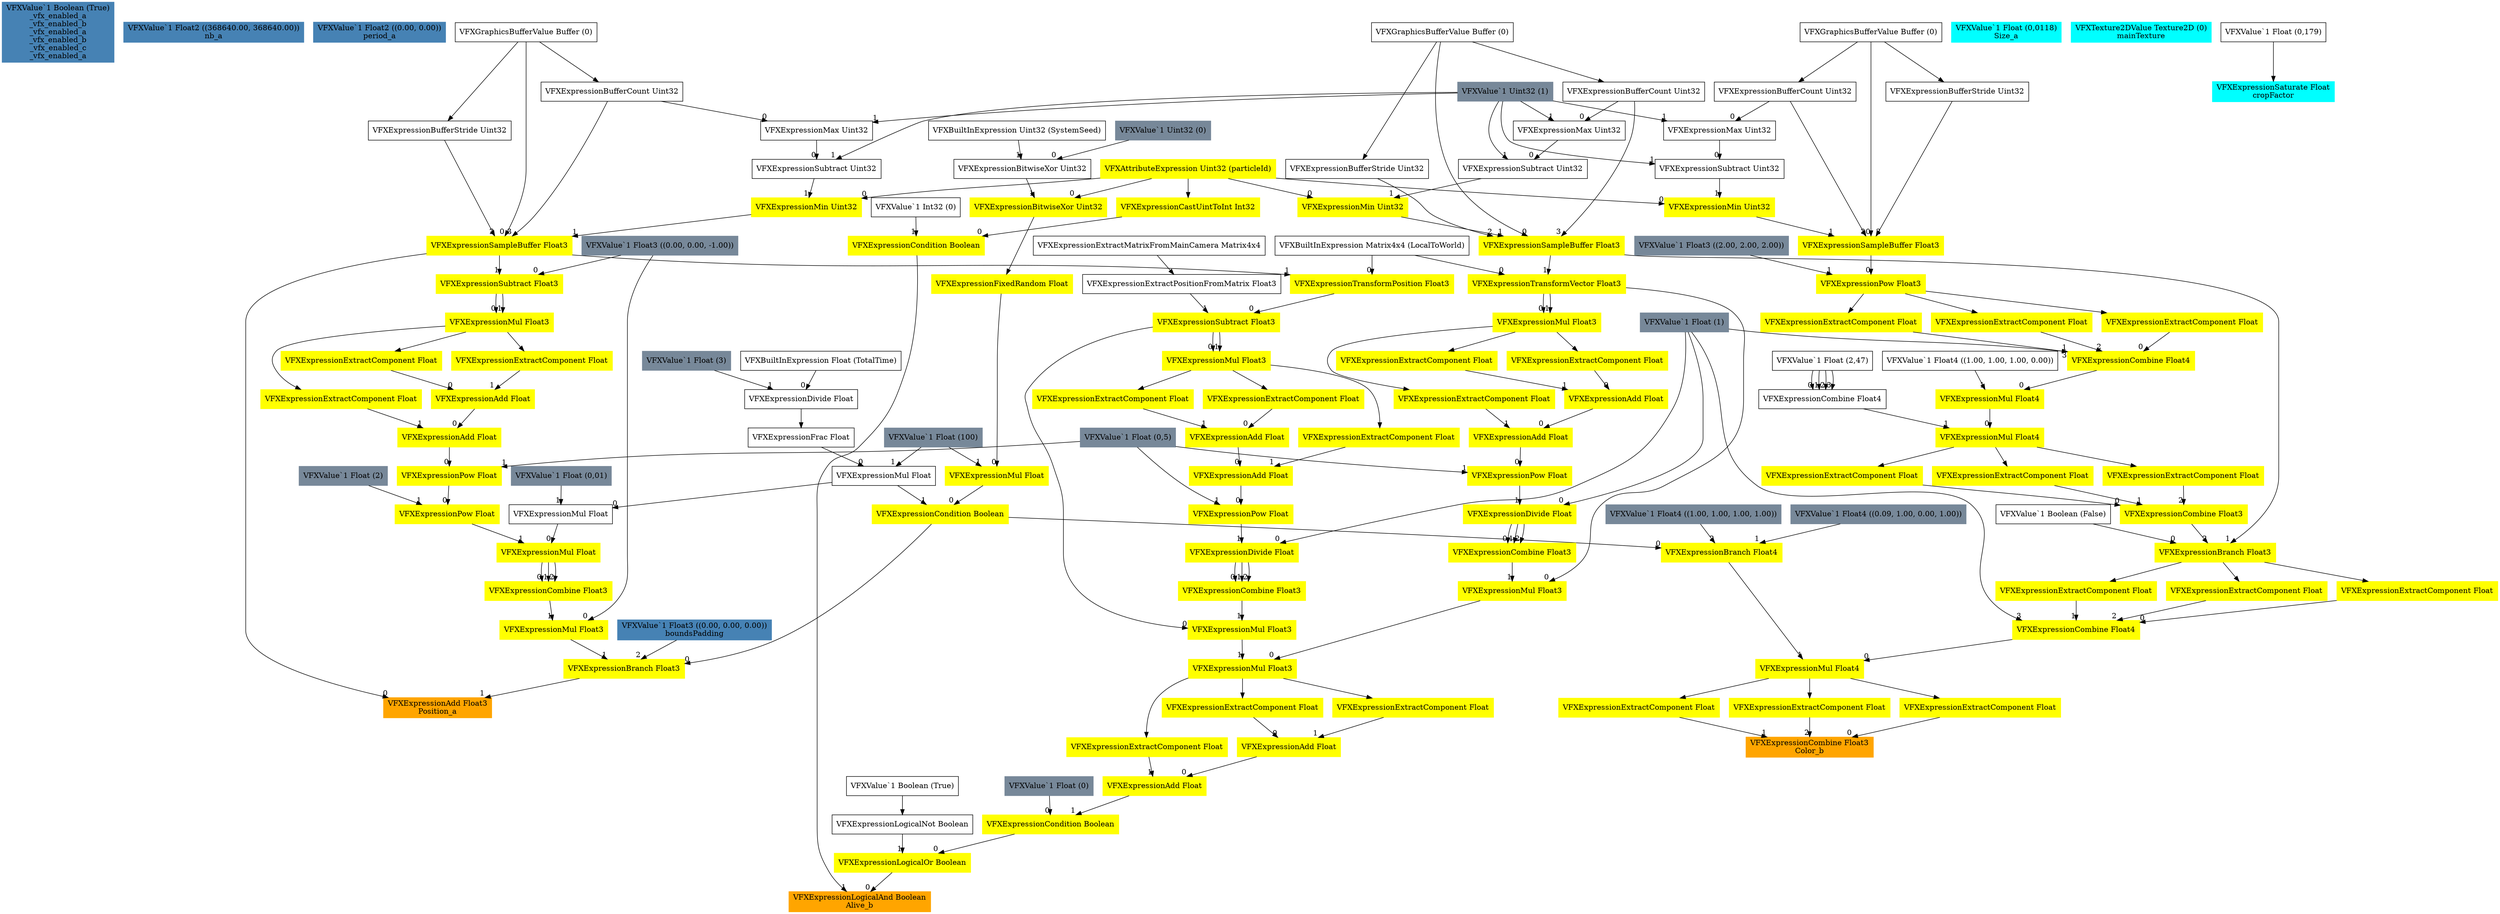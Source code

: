 digraph G {
node0 [shape="box" color="steelblue" style="filled" label="VFXValue`1 Boolean (True)
_vfx_enabled_a
_vfx_enabled_b
_vfx_enabled_a
_vfx_enabled_b
_vfx_enabled_c
_vfx_enabled_a"]
node1 [shape="box" color="steelblue" style="filled" label="VFXValue`1 Float2 ((368640.00, 368640.00))
nb_a"]
node2 [shape="box" color="steelblue" style="filled" label="VFXValue`1 Float2 ((0.00, 0.00))
period_a"]
node3 [shape="box" color="steelblue" style="filled" label="VFXValue`1 Float3 ((0.00, 0.00, 0.00))
boundsPadding"]
node4 [shape="box" color="orange" style="filled" label="VFXExpressionAdd Float3
Position_a"]
node5 [shape="box" color="yellow" style="filled" label="VFXExpressionSampleBuffer Float3"]
node6 [shape="box" label="VFXGraphicsBufferValue Buffer (0)"]
node7 [shape="box" color="yellow" style="filled" label="VFXExpressionMin Uint32"]
node8 [shape="box" color="yellow" style="filled" label="VFXAttributeExpression Uint32 (particleId)"]
node9 [shape="box" label="VFXExpressionSubtract Uint32"]
node10 [shape="box" label="VFXExpressionMax Uint32"]
node11 [shape="box" label="VFXExpressionBufferCount Uint32"]
node12 [shape="box" color="lightslategray" style="filled" label="VFXValue`1 Uint32 (1)"]
node13 [shape="box" label="VFXExpressionBufferStride Uint32"]
node14 [shape="box" color="yellow" style="filled" label="VFXExpressionBranch Float3"]
node15 [shape="box" color="yellow" style="filled" label="VFXExpressionCondition Boolean"]
node16 [shape="box" color="yellow" style="filled" label="VFXExpressionMul Float"]
node17 [shape="box" color="yellow" style="filled" label="VFXExpressionFixedRandom Float"]
node18 [shape="box" color="yellow" style="filled" label="VFXExpressionBitwiseXor Uint32"]
node19 [shape="box" label="VFXExpressionBitwiseXor Uint32"]
node20 [shape="box" color="lightslategray" style="filled" label="VFXValue`1 Uint32 (0)"]
node21 [shape="box" label="VFXBuiltInExpression Uint32 (SystemSeed)"]
node22 [shape="box" color="lightslategray" style="filled" label="VFXValue`1 Float (100)"]
node23 [shape="box" label="VFXExpressionMul Float"]
node24 [shape="box" label="VFXExpressionFrac Float"]
node25 [shape="box" label="VFXExpressionDivide Float"]
node26 [shape="box" label="VFXBuiltInExpression Float (TotalTime)"]
node27 [shape="box" color="lightslategray" style="filled" label="VFXValue`1 Float (3)"]
node28 [shape="box" color="yellow" style="filled" label="VFXExpressionMul Float3"]
node29 [shape="box" color="lightslategray" style="filled" label="VFXValue`1 Float3 ((0.00, 0.00, -1.00))"]
node30 [shape="box" color="yellow" style="filled" label="VFXExpressionCombine Float3"]
node31 [shape="box" color="yellow" style="filled" label="VFXExpressionMul Float"]
node32 [shape="box" label="VFXExpressionMul Float"]
node33 [shape="box" color="lightslategray" style="filled" label="VFXValue`1 Float (0,01)"]
node34 [shape="box" color="yellow" style="filled" label="VFXExpressionPow Float"]
node35 [shape="box" color="yellow" style="filled" label="VFXExpressionPow Float"]
node36 [shape="box" color="yellow" style="filled" label="VFXExpressionAdd Float"]
node37 [shape="box" color="yellow" style="filled" label="VFXExpressionAdd Float"]
node38 [shape="box" color="yellow" style="filled" label="VFXExpressionExtractComponent Float"]
node39 [shape="box" color="yellow" style="filled" label="VFXExpressionMul Float3"]
node40 [shape="box" color="yellow" style="filled" label="VFXExpressionSubtract Float3"]
node41 [shape="box" color="yellow" style="filled" label="VFXExpressionExtractComponent Float"]
node42 [shape="box" color="yellow" style="filled" label="VFXExpressionExtractComponent Float"]
node43 [shape="box" color="lightslategray" style="filled" label="VFXValue`1 Float (0,5)"]
node44 [shape="box" color="lightslategray" style="filled" label="VFXValue`1 Float (2)"]
node45 [shape="box" color="orange" style="filled" label="VFXExpressionCombine Float3
Color_b"]
node46 [shape="box" color="yellow" style="filled" label="VFXExpressionExtractComponent Float"]
node47 [shape="box" color="yellow" style="filled" label="VFXExpressionMul Float4"]
node48 [shape="box" color="yellow" style="filled" label="VFXExpressionCombine Float4"]
node49 [shape="box" color="yellow" style="filled" label="VFXExpressionExtractComponent Float"]
node50 [shape="box" color="yellow" style="filled" label="VFXExpressionBranch Float3"]
node51 [shape="box" label="VFXValue`1 Boolean (False)"]
node52 [shape="box" color="yellow" style="filled" label="VFXExpressionSampleBuffer Float3"]
node53 [shape="box" label="VFXGraphicsBufferValue Buffer (0)"]
node54 [shape="box" color="yellow" style="filled" label="VFXExpressionMin Uint32"]
node55 [shape="box" label="VFXExpressionSubtract Uint32"]
node56 [shape="box" label="VFXExpressionMax Uint32"]
node57 [shape="box" label="VFXExpressionBufferCount Uint32"]
node58 [shape="box" label="VFXExpressionBufferStride Uint32"]
node59 [shape="box" color="yellow" style="filled" label="VFXExpressionCombine Float3"]
node60 [shape="box" color="yellow" style="filled" label="VFXExpressionExtractComponent Float"]
node61 [shape="box" color="yellow" style="filled" label="VFXExpressionMul Float4"]
node62 [shape="box" color="yellow" style="filled" label="VFXExpressionMul Float4"]
node63 [shape="box" color="yellow" style="filled" label="VFXExpressionCombine Float4"]
node64 [shape="box" color="yellow" style="filled" label="VFXExpressionExtractComponent Float"]
node65 [shape="box" color="yellow" style="filled" label="VFXExpressionPow Float3"]
node66 [shape="box" color="yellow" style="filled" label="VFXExpressionSampleBuffer Float3"]
node67 [shape="box" label="VFXGraphicsBufferValue Buffer (0)"]
node68 [shape="box" color="yellow" style="filled" label="VFXExpressionMin Uint32"]
node69 [shape="box" label="VFXExpressionSubtract Uint32"]
node70 [shape="box" label="VFXExpressionMax Uint32"]
node71 [shape="box" label="VFXExpressionBufferCount Uint32"]
node72 [shape="box" label="VFXExpressionBufferStride Uint32"]
node73 [shape="box" color="lightslategray" style="filled" label="VFXValue`1 Float3 ((2.00, 2.00, 2.00))"]
node74 [shape="box" color="yellow" style="filled" label="VFXExpressionExtractComponent Float"]
node75 [shape="box" color="yellow" style="filled" label="VFXExpressionExtractComponent Float"]
node76 [shape="box" color="lightslategray" style="filled" label="VFXValue`1 Float (1)"]
node77 [shape="box" label="VFXValue`1 Float4 ((1.00, 1.00, 1.00, 0.00))"]
node78 [shape="box" label="VFXExpressionCombine Float4"]
node79 [shape="box" label="VFXValue`1 Float (2,47)"]
node80 [shape="box" color="yellow" style="filled" label="VFXExpressionExtractComponent Float"]
node81 [shape="box" color="yellow" style="filled" label="VFXExpressionExtractComponent Float"]
node82 [shape="box" color="yellow" style="filled" label="VFXExpressionExtractComponent Float"]
node83 [shape="box" color="yellow" style="filled" label="VFXExpressionExtractComponent Float"]
node84 [shape="box" color="yellow" style="filled" label="VFXExpressionBranch Float4"]
node85 [shape="box" color="lightslategray" style="filled" label="VFXValue`1 Float4 ((0.09, 1.00, 0.00, 1.00))"]
node86 [shape="box" color="lightslategray" style="filled" label="VFXValue`1 Float4 ((1.00, 1.00, 1.00, 1.00))"]
node87 [shape="box" color="yellow" style="filled" label="VFXExpressionExtractComponent Float"]
node88 [shape="box" color="yellow" style="filled" label="VFXExpressionExtractComponent Float"]
node89 [shape="box" color="cyan" style="filled" label="VFXValue`1 Float (0,0118)
Size_a"]
node90 [shape="box" color="orange" style="filled" label="VFXExpressionLogicalAnd Boolean
Alive_b"]
node91 [shape="box" color="yellow" style="filled" label="VFXExpressionLogicalOr Boolean"]
node92 [shape="box" color="yellow" style="filled" label="VFXExpressionCondition Boolean"]
node93 [shape="box" color="lightslategray" style="filled" label="VFXValue`1 Float (0)"]
node94 [shape="box" color="yellow" style="filled" label="VFXExpressionAdd Float"]
node95 [shape="box" color="yellow" style="filled" label="VFXExpressionAdd Float"]
node96 [shape="box" color="yellow" style="filled" label="VFXExpressionExtractComponent Float"]
node97 [shape="box" color="yellow" style="filled" label="VFXExpressionMul Float3"]
node98 [shape="box" color="yellow" style="filled" label="VFXExpressionMul Float3"]
node99 [shape="box" color="yellow" style="filled" label="VFXExpressionTransformVector Float3"]
node100 [shape="box" label="VFXBuiltInExpression Matrix4x4 (LocalToWorld)"]
node101 [shape="box" color="yellow" style="filled" label="VFXExpressionCombine Float3"]
node102 [shape="box" color="yellow" style="filled" label="VFXExpressionDivide Float"]
node103 [shape="box" color="yellow" style="filled" label="VFXExpressionPow Float"]
node104 [shape="box" color="yellow" style="filled" label="VFXExpressionAdd Float"]
node105 [shape="box" color="yellow" style="filled" label="VFXExpressionAdd Float"]
node106 [shape="box" color="yellow" style="filled" label="VFXExpressionExtractComponent Float"]
node107 [shape="box" color="yellow" style="filled" label="VFXExpressionMul Float3"]
node108 [shape="box" color="yellow" style="filled" label="VFXExpressionExtractComponent Float"]
node109 [shape="box" color="yellow" style="filled" label="VFXExpressionExtractComponent Float"]
node110 [shape="box" color="yellow" style="filled" label="VFXExpressionMul Float3"]
node111 [shape="box" color="yellow" style="filled" label="VFXExpressionSubtract Float3"]
node112 [shape="box" color="yellow" style="filled" label="VFXExpressionTransformPosition Float3"]
node113 [shape="box" label="VFXExpressionExtractPositionFromMatrix Float3"]
node114 [shape="box" label="VFXExpressionExtractMatrixFromMainCamera Matrix4x4"]
node115 [shape="box" color="yellow" style="filled" label="VFXExpressionCombine Float3"]
node116 [shape="box" color="yellow" style="filled" label="VFXExpressionDivide Float"]
node117 [shape="box" color="yellow" style="filled" label="VFXExpressionPow Float"]
node118 [shape="box" color="yellow" style="filled" label="VFXExpressionAdd Float"]
node119 [shape="box" color="yellow" style="filled" label="VFXExpressionAdd Float"]
node120 [shape="box" color="yellow" style="filled" label="VFXExpressionExtractComponent Float"]
node121 [shape="box" color="yellow" style="filled" label="VFXExpressionMul Float3"]
node122 [shape="box" color="yellow" style="filled" label="VFXExpressionExtractComponent Float"]
node123 [shape="box" color="yellow" style="filled" label="VFXExpressionExtractComponent Float"]
node124 [shape="box" color="yellow" style="filled" label="VFXExpressionExtractComponent Float"]
node125 [shape="box" color="yellow" style="filled" label="VFXExpressionExtractComponent Float"]
node126 [shape="box" label="VFXExpressionLogicalNot Boolean"]
node127 [shape="box" label="VFXValue`1 Boolean (True)"]
node128 [shape="box" color="yellow" style="filled" label="VFXExpressionCondition Boolean"]
node129 [shape="box" color="yellow" style="filled" label="VFXExpressionCastUintToInt Int32"]
node130 [shape="box" label="VFXValue`1 Int32 (0)"]
node131 [shape="box" color="cyan" style="filled" label="VFXTexture2DValue Texture2D (0)
mainTexture"]
node132 [shape="box" color="cyan" style="filled" label="VFXExpressionSaturate Float
cropFactor"]
node133 [shape="box" label="VFXValue`1 Float (0,179)"]
node5 -> node4 [headlabel="0"]
node14 -> node4 [headlabel="1"]
node6 -> node5 [headlabel="0"]
node7 -> node5 [headlabel="1"]
node13 -> node5 [headlabel="2"]
node11 -> node5 [headlabel="3"]
node8 -> node7 [headlabel="0"]
node9 -> node7 [headlabel="1"]
node10 -> node9 [headlabel="0"]
node12 -> node9 [headlabel="1"]
node11 -> node10 [headlabel="0"]
node12 -> node10 [headlabel="1"]
node6 -> node11 
node6 -> node13 
node15 -> node14 [headlabel="0"]
node28 -> node14 [headlabel="1"]
node3 -> node14 [headlabel="2"]
node16 -> node15 [headlabel="0"]
node23 -> node15 [headlabel="1"]
node17 -> node16 [headlabel="0"]
node22 -> node16 [headlabel="1"]
node18 -> node17 
node8 -> node18 [headlabel="0"]
node19 -> node18 [headlabel="1"]
node20 -> node19 [headlabel="0"]
node21 -> node19 [headlabel="1"]
node24 -> node23 [headlabel="0"]
node22 -> node23 [headlabel="1"]
node25 -> node24 
node26 -> node25 [headlabel="0"]
node27 -> node25 [headlabel="1"]
node29 -> node28 [headlabel="0"]
node30 -> node28 [headlabel="1"]
node31 -> node30 [headlabel="0"]
node31 -> node30 [headlabel="1"]
node31 -> node30 [headlabel="2"]
node32 -> node31 [headlabel="0"]
node34 -> node31 [headlabel="1"]
node23 -> node32 [headlabel="0"]
node33 -> node32 [headlabel="1"]
node35 -> node34 [headlabel="0"]
node44 -> node34 [headlabel="1"]
node36 -> node35 [headlabel="0"]
node43 -> node35 [headlabel="1"]
node37 -> node36 [headlabel="0"]
node42 -> node36 [headlabel="1"]
node38 -> node37 [headlabel="0"]
node41 -> node37 [headlabel="1"]
node39 -> node38 
node40 -> node39 [headlabel="0"]
node40 -> node39 [headlabel="1"]
node29 -> node40 [headlabel="0"]
node5 -> node40 [headlabel="1"]
node39 -> node41 
node39 -> node42 
node46 -> node45 [headlabel="0"]
node87 -> node45 [headlabel="1"]
node88 -> node45 [headlabel="2"]
node47 -> node46 
node48 -> node47 [headlabel="0"]
node84 -> node47 [headlabel="1"]
node49 -> node48 [headlabel="0"]
node82 -> node48 [headlabel="1"]
node83 -> node48 [headlabel="2"]
node76 -> node48 [headlabel="3"]
node50 -> node49 
node51 -> node50 [headlabel="0"]
node52 -> node50 [headlabel="1"]
node59 -> node50 [headlabel="2"]
node53 -> node52 [headlabel="0"]
node54 -> node52 [headlabel="1"]
node58 -> node52 [headlabel="2"]
node57 -> node52 [headlabel="3"]
node8 -> node54 [headlabel="0"]
node55 -> node54 [headlabel="1"]
node56 -> node55 [headlabel="0"]
node12 -> node55 [headlabel="1"]
node57 -> node56 [headlabel="0"]
node12 -> node56 [headlabel="1"]
node53 -> node57 
node53 -> node58 
node60 -> node59 [headlabel="0"]
node80 -> node59 [headlabel="1"]
node81 -> node59 [headlabel="2"]
node61 -> node60 
node62 -> node61 [headlabel="0"]
node78 -> node61 [headlabel="1"]
node63 -> node62 [headlabel="0"]
node77 -> node62 [headlabel="1"]
node64 -> node63 [headlabel="0"]
node74 -> node63 [headlabel="1"]
node75 -> node63 [headlabel="2"]
node76 -> node63 [headlabel="3"]
node65 -> node64 
node66 -> node65 [headlabel="0"]
node73 -> node65 [headlabel="1"]
node67 -> node66 [headlabel="0"]
node68 -> node66 [headlabel="1"]
node72 -> node66 [headlabel="2"]
node71 -> node66 [headlabel="3"]
node8 -> node68 [headlabel="0"]
node69 -> node68 [headlabel="1"]
node70 -> node69 [headlabel="0"]
node12 -> node69 [headlabel="1"]
node71 -> node70 [headlabel="0"]
node12 -> node70 [headlabel="1"]
node67 -> node71 
node67 -> node72 
node65 -> node74 
node65 -> node75 
node79 -> node78 [headlabel="0"]
node79 -> node78 [headlabel="1"]
node79 -> node78 [headlabel="2"]
node79 -> node78 [headlabel="3"]
node61 -> node80 
node61 -> node81 
node50 -> node82 
node50 -> node83 
node15 -> node84 [headlabel="0"]
node85 -> node84 [headlabel="1"]
node86 -> node84 [headlabel="2"]
node47 -> node87 
node47 -> node88 
node91 -> node90 [headlabel="0"]
node128 -> node90 [headlabel="1"]
node92 -> node91 [headlabel="0"]
node126 -> node91 [headlabel="1"]
node93 -> node92 [headlabel="0"]
node94 -> node92 [headlabel="1"]
node95 -> node94 [headlabel="0"]
node125 -> node94 [headlabel="1"]
node96 -> node95 [headlabel="0"]
node124 -> node95 [headlabel="1"]
node97 -> node96 
node98 -> node97 [headlabel="0"]
node110 -> node97 [headlabel="1"]
node99 -> node98 [headlabel="0"]
node101 -> node98 [headlabel="1"]
node100 -> node99 [headlabel="0"]
node52 -> node99 [headlabel="1"]
node102 -> node101 [headlabel="0"]
node102 -> node101 [headlabel="1"]
node102 -> node101 [headlabel="2"]
node76 -> node102 [headlabel="0"]
node103 -> node102 [headlabel="1"]
node104 -> node103 [headlabel="0"]
node43 -> node103 [headlabel="1"]
node105 -> node104 [headlabel="0"]
node109 -> node104 [headlabel="1"]
node106 -> node105 [headlabel="0"]
node108 -> node105 [headlabel="1"]
node107 -> node106 
node99 -> node107 [headlabel="0"]
node99 -> node107 [headlabel="1"]
node107 -> node108 
node107 -> node109 
node111 -> node110 [headlabel="0"]
node115 -> node110 [headlabel="1"]
node112 -> node111 [headlabel="0"]
node113 -> node111 [headlabel="1"]
node100 -> node112 [headlabel="0"]
node5 -> node112 [headlabel="1"]
node114 -> node113 
node116 -> node115 [headlabel="0"]
node116 -> node115 [headlabel="1"]
node116 -> node115 [headlabel="2"]
node76 -> node116 [headlabel="0"]
node117 -> node116 [headlabel="1"]
node118 -> node117 [headlabel="0"]
node43 -> node117 [headlabel="1"]
node119 -> node118 [headlabel="0"]
node123 -> node118 [headlabel="1"]
node120 -> node119 [headlabel="0"]
node122 -> node119 [headlabel="1"]
node121 -> node120 
node111 -> node121 [headlabel="0"]
node111 -> node121 [headlabel="1"]
node121 -> node122 
node121 -> node123 
node97 -> node124 
node97 -> node125 
node127 -> node126 
node129 -> node128 [headlabel="0"]
node130 -> node128 [headlabel="1"]
node8 -> node129 
node133 -> node132 
}
